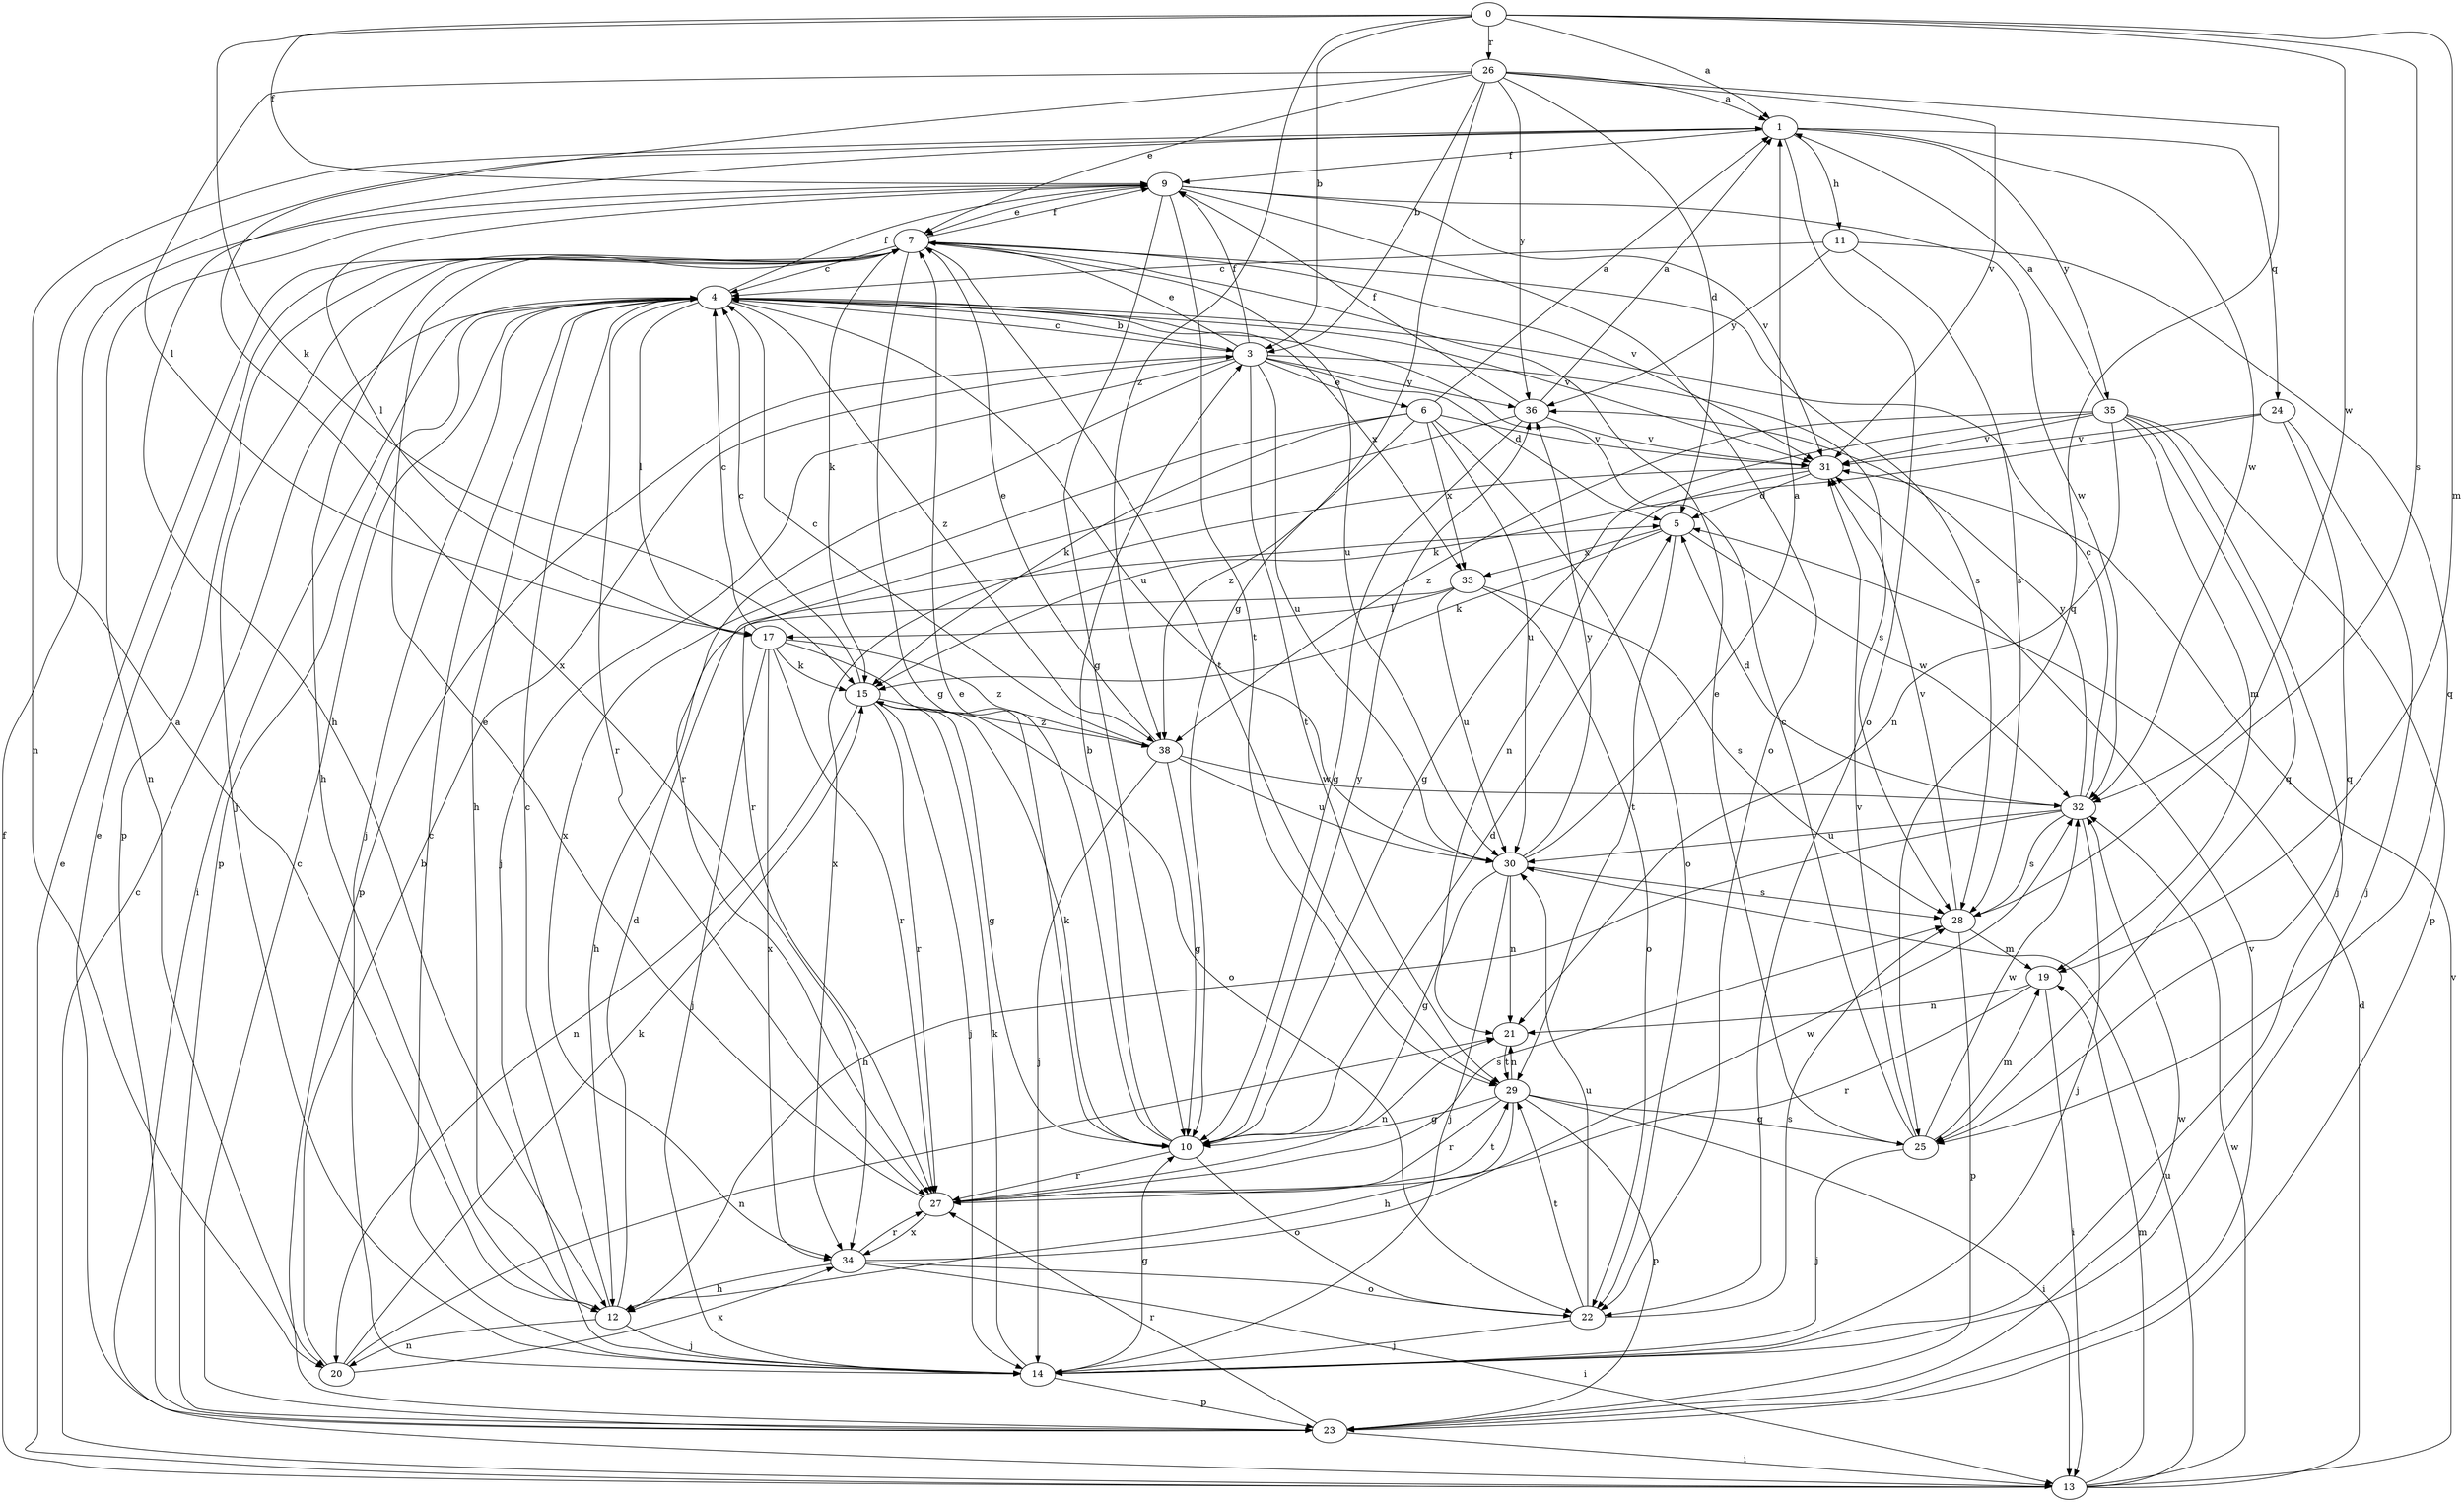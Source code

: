 strict digraph  {
0;
1;
3;
4;
5;
6;
7;
9;
10;
11;
12;
13;
14;
15;
17;
19;
20;
21;
22;
23;
24;
25;
26;
27;
28;
29;
30;
31;
32;
33;
34;
35;
36;
38;
0 -> 1  [label=a];
0 -> 3  [label=b];
0 -> 9  [label=f];
0 -> 15  [label=k];
0 -> 19  [label=m];
0 -> 26  [label=r];
0 -> 28  [label=s];
0 -> 32  [label=w];
0 -> 38  [label=z];
1 -> 9  [label=f];
1 -> 11  [label=h];
1 -> 12  [label=h];
1 -> 20  [label=n];
1 -> 22  [label=o];
1 -> 24  [label=q];
1 -> 32  [label=w];
1 -> 35  [label=y];
3 -> 4  [label=c];
3 -> 5  [label=d];
3 -> 6  [label=e];
3 -> 7  [label=e];
3 -> 9  [label=f];
3 -> 14  [label=j];
3 -> 23  [label=p];
3 -> 27  [label=r];
3 -> 28  [label=s];
3 -> 29  [label=t];
3 -> 30  [label=u];
3 -> 36  [label=y];
4 -> 3  [label=b];
4 -> 9  [label=f];
4 -> 12  [label=h];
4 -> 13  [label=i];
4 -> 14  [label=j];
4 -> 17  [label=l];
4 -> 23  [label=p];
4 -> 27  [label=r];
4 -> 30  [label=u];
4 -> 31  [label=v];
4 -> 33  [label=x];
4 -> 38  [label=z];
5 -> 15  [label=k];
5 -> 29  [label=t];
5 -> 32  [label=w];
5 -> 33  [label=x];
6 -> 1  [label=a];
6 -> 15  [label=k];
6 -> 22  [label=o];
6 -> 30  [label=u];
6 -> 31  [label=v];
6 -> 33  [label=x];
6 -> 34  [label=x];
6 -> 38  [label=z];
7 -> 4  [label=c];
7 -> 9  [label=f];
7 -> 10  [label=g];
7 -> 12  [label=h];
7 -> 14  [label=j];
7 -> 15  [label=k];
7 -> 23  [label=p];
7 -> 28  [label=s];
7 -> 29  [label=t];
7 -> 30  [label=u];
7 -> 31  [label=v];
9 -> 7  [label=e];
9 -> 10  [label=g];
9 -> 17  [label=l];
9 -> 20  [label=n];
9 -> 22  [label=o];
9 -> 29  [label=t];
9 -> 31  [label=v];
9 -> 32  [label=w];
10 -> 3  [label=b];
10 -> 5  [label=d];
10 -> 7  [label=e];
10 -> 15  [label=k];
10 -> 22  [label=o];
10 -> 27  [label=r];
10 -> 36  [label=y];
11 -> 4  [label=c];
11 -> 25  [label=q];
11 -> 28  [label=s];
11 -> 36  [label=y];
12 -> 1  [label=a];
12 -> 4  [label=c];
12 -> 5  [label=d];
12 -> 14  [label=j];
12 -> 20  [label=n];
13 -> 4  [label=c];
13 -> 5  [label=d];
13 -> 7  [label=e];
13 -> 9  [label=f];
13 -> 19  [label=m];
13 -> 30  [label=u];
13 -> 31  [label=v];
13 -> 32  [label=w];
14 -> 4  [label=c];
14 -> 10  [label=g];
14 -> 15  [label=k];
14 -> 23  [label=p];
15 -> 4  [label=c];
15 -> 10  [label=g];
15 -> 14  [label=j];
15 -> 20  [label=n];
15 -> 27  [label=r];
15 -> 38  [label=z];
17 -> 4  [label=c];
17 -> 14  [label=j];
17 -> 15  [label=k];
17 -> 22  [label=o];
17 -> 27  [label=r];
17 -> 34  [label=x];
17 -> 38  [label=z];
19 -> 13  [label=i];
19 -> 21  [label=n];
19 -> 27  [label=r];
20 -> 3  [label=b];
20 -> 15  [label=k];
20 -> 21  [label=n];
20 -> 34  [label=x];
21 -> 29  [label=t];
22 -> 14  [label=j];
22 -> 28  [label=s];
22 -> 29  [label=t];
22 -> 30  [label=u];
23 -> 4  [label=c];
23 -> 7  [label=e];
23 -> 13  [label=i];
23 -> 27  [label=r];
23 -> 31  [label=v];
23 -> 32  [label=w];
24 -> 14  [label=j];
24 -> 15  [label=k];
24 -> 25  [label=q];
24 -> 31  [label=v];
25 -> 4  [label=c];
25 -> 7  [label=e];
25 -> 14  [label=j];
25 -> 19  [label=m];
25 -> 31  [label=v];
25 -> 32  [label=w];
26 -> 1  [label=a];
26 -> 3  [label=b];
26 -> 5  [label=d];
26 -> 7  [label=e];
26 -> 10  [label=g];
26 -> 17  [label=l];
26 -> 25  [label=q];
26 -> 31  [label=v];
26 -> 34  [label=x];
26 -> 36  [label=y];
27 -> 7  [label=e];
27 -> 21  [label=n];
27 -> 28  [label=s];
27 -> 29  [label=t];
27 -> 34  [label=x];
28 -> 19  [label=m];
28 -> 23  [label=p];
28 -> 31  [label=v];
29 -> 10  [label=g];
29 -> 12  [label=h];
29 -> 13  [label=i];
29 -> 21  [label=n];
29 -> 23  [label=p];
29 -> 25  [label=q];
29 -> 27  [label=r];
30 -> 1  [label=a];
30 -> 10  [label=g];
30 -> 14  [label=j];
30 -> 21  [label=n];
30 -> 28  [label=s];
30 -> 36  [label=y];
31 -> 5  [label=d];
31 -> 21  [label=n];
31 -> 34  [label=x];
32 -> 4  [label=c];
32 -> 5  [label=d];
32 -> 12  [label=h];
32 -> 14  [label=j];
32 -> 28  [label=s];
32 -> 30  [label=u];
32 -> 36  [label=y];
33 -> 12  [label=h];
33 -> 17  [label=l];
33 -> 22  [label=o];
33 -> 28  [label=s];
33 -> 30  [label=u];
34 -> 12  [label=h];
34 -> 13  [label=i];
34 -> 22  [label=o];
34 -> 27  [label=r];
34 -> 32  [label=w];
35 -> 1  [label=a];
35 -> 10  [label=g];
35 -> 14  [label=j];
35 -> 19  [label=m];
35 -> 21  [label=n];
35 -> 23  [label=p];
35 -> 25  [label=q];
35 -> 31  [label=v];
35 -> 38  [label=z];
36 -> 1  [label=a];
36 -> 9  [label=f];
36 -> 10  [label=g];
36 -> 27  [label=r];
36 -> 31  [label=v];
38 -> 4  [label=c];
38 -> 7  [label=e];
38 -> 10  [label=g];
38 -> 14  [label=j];
38 -> 30  [label=u];
38 -> 32  [label=w];
}
